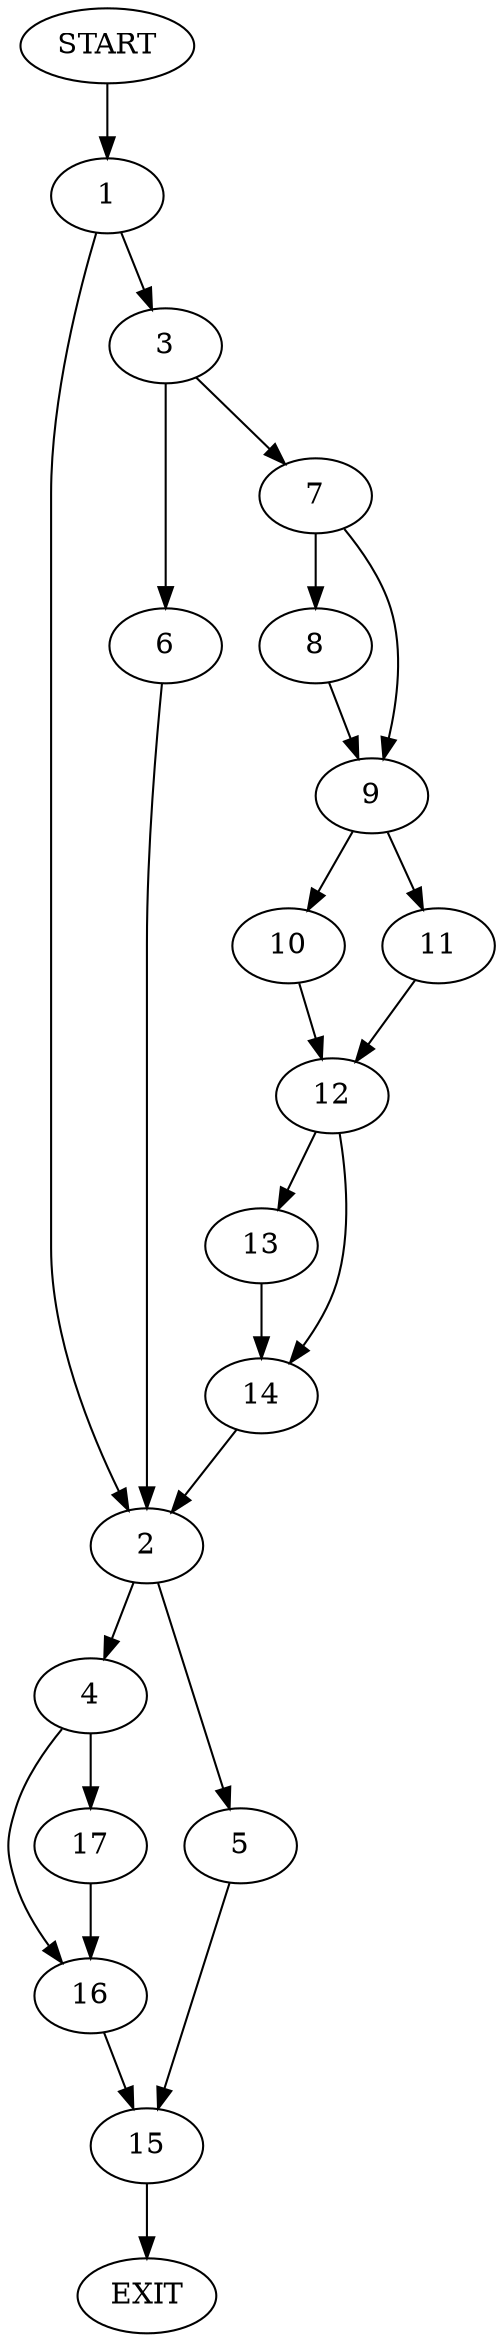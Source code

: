 digraph {
0 [label="START"]
18 [label="EXIT"]
0 -> 1
1 -> 2
1 -> 3
2 -> 4
2 -> 5
3 -> 6
3 -> 7
7 -> 8
7 -> 9
6 -> 2
8 -> 9
9 -> 10
9 -> 11
11 -> 12
10 -> 12
12 -> 13
12 -> 14
14 -> 2
13 -> 14
5 -> 15
4 -> 16
4 -> 17
16 -> 15
17 -> 16
15 -> 18
}
